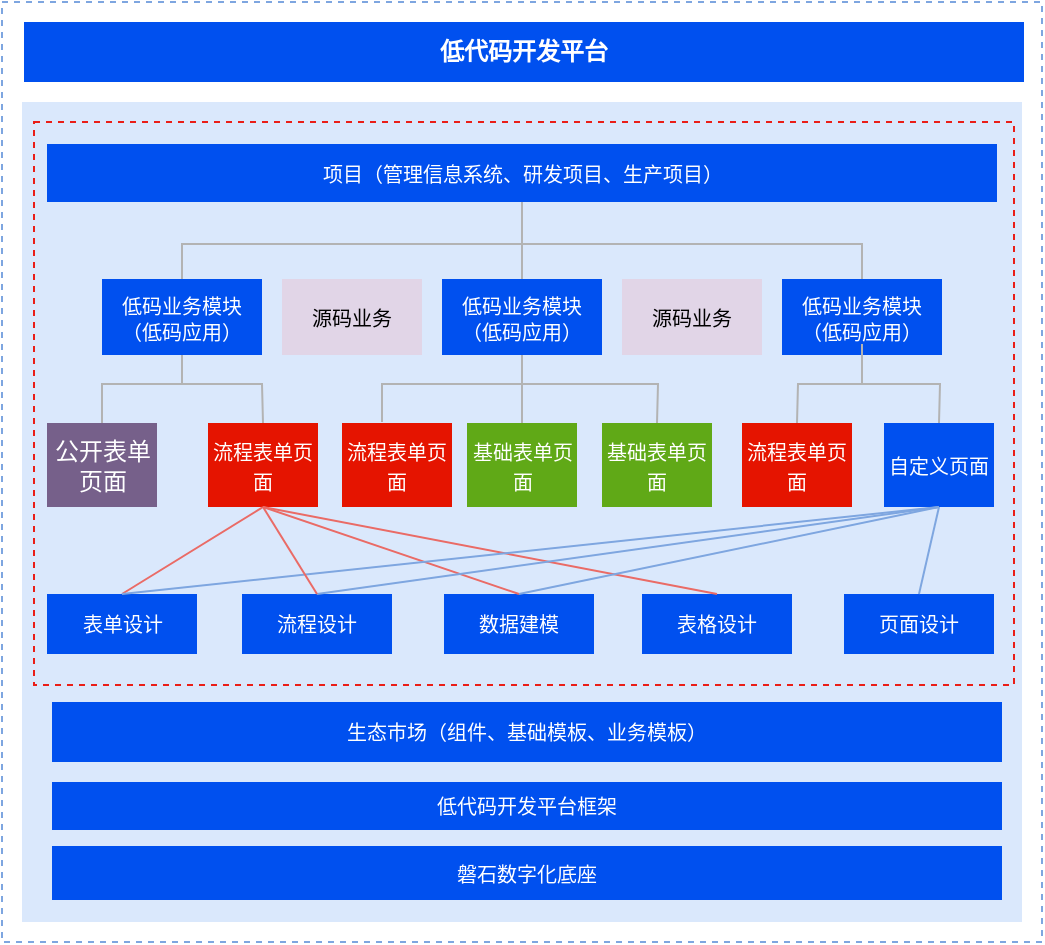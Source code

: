 <mxfile version="24.4.0" type="github">
  <diagram name="第 1 页" id="Xk4DTeO2L7ebXj1VIphF">
    <mxGraphModel dx="989" dy="538" grid="1" gridSize="10" guides="1" tooltips="1" connect="1" arrows="1" fold="1" page="1" pageScale="1" pageWidth="827" pageHeight="1169" math="0" shadow="0">
      <root>
        <mxCell id="0" />
        <mxCell id="1" parent="0" />
        <mxCell id="2grN98Y4-Hv0bliAiQ4v-1" value="0" style="rounded=0;whiteSpace=wrap;html=1;fillColor=none;strokeColor=#7EA6E0;strokeWidth=1;dashed=1;" parent="1" vertex="1">
          <mxGeometry x="320" y="340" width="520" height="470" as="geometry" />
        </mxCell>
        <mxCell id="2grN98Y4-Hv0bliAiQ4v-2" value="" style="rounded=0;whiteSpace=wrap;html=1;strokeColor=none;fillColor=#dae8fc;" parent="1" vertex="1">
          <mxGeometry x="330" y="390" width="500" height="410" as="geometry" />
        </mxCell>
        <mxCell id="2grN98Y4-Hv0bliAiQ4v-3" value="" style="rounded=0;whiteSpace=wrap;html=1;fillColor=none;dashed=1;strokeColor=#EA1E17;" parent="1" vertex="1">
          <mxGeometry x="336" y="400" width="490" height="281.5" as="geometry" />
        </mxCell>
        <mxCell id="2grN98Y4-Hv0bliAiQ4v-35" value="&lt;b style=&quot;&quot;&gt;&lt;font style=&quot;font-size: 12px;&quot;&gt;低代码开发平台&lt;/font&gt;&lt;/b&gt;" style="rounded=0;whiteSpace=wrap;html=1;fillColor=#0050ef;fontColor=#ffffff;strokeColor=none;" parent="1" vertex="1">
          <mxGeometry x="331" y="350" width="500" height="30" as="geometry" />
        </mxCell>
        <mxCell id="2grN98Y4-Hv0bliAiQ4v-36" value="&lt;font style=&quot;font-size: 10px;&quot;&gt;低代码开发平台框架&lt;/font&gt;" style="rounded=0;whiteSpace=wrap;html=1;fillColor=#0050ef;fontColor=#ffffff;strokeColor=none;align=center;" parent="1" vertex="1">
          <mxGeometry x="345" y="730" width="475" height="24" as="geometry" />
        </mxCell>
        <mxCell id="2grN98Y4-Hv0bliAiQ4v-37" value="&lt;font style=&quot;font-size: 10px;&quot;&gt;磐石数字化底座&lt;/font&gt;" style="rounded=0;whiteSpace=wrap;html=1;fillColor=#0050ef;fontColor=#ffffff;strokeColor=none;align=center;" parent="1" vertex="1">
          <mxGeometry x="345" y="762" width="475" height="27" as="geometry" />
        </mxCell>
        <mxCell id="2grN98Y4-Hv0bliAiQ4v-41" value="&lt;span style=&quot;font-size: 10px;&quot;&gt;项目（管理信息系统、研发项目、生产项目）&lt;/span&gt;" style="rounded=0;whiteSpace=wrap;html=1;fillColor=#0050ef;fontColor=#ffffff;strokeColor=none;align=center;" parent="1" vertex="1">
          <mxGeometry x="342.5" y="411" width="475" height="29" as="geometry" />
        </mxCell>
        <mxCell id="2grN98Y4-Hv0bliAiQ4v-42" value="&lt;font style=&quot;font-size: 10px;&quot;&gt;低码业务模块&lt;/font&gt;&lt;div style=&quot;font-size: 10px;&quot;&gt;&lt;font style=&quot;font-size: 10px;&quot;&gt;（低码应用）&lt;/font&gt;&lt;/div&gt;" style="rounded=0;whiteSpace=wrap;html=1;fillColor=#0050ef;fontColor=#ffffff;strokeColor=none;align=center;" parent="1" vertex="1">
          <mxGeometry x="370" y="478.5" width="80" height="38" as="geometry" />
        </mxCell>
        <mxCell id="2grN98Y4-Hv0bliAiQ4v-43" value="&lt;font style=&quot;font-size: 10px;&quot;&gt;流程表单页面&lt;/font&gt;" style="rounded=0;whiteSpace=wrap;html=1;fillColor=#e51400;fontColor=#ffffff;strokeColor=none;align=center;" parent="1" vertex="1">
          <mxGeometry x="423" y="550.5" width="55" height="42" as="geometry" />
        </mxCell>
        <mxCell id="2grN98Y4-Hv0bliAiQ4v-44" value="&lt;font style=&quot;font-size: 10px;&quot;&gt;表单设计&lt;/font&gt;" style="rounded=0;whiteSpace=wrap;html=1;fillColor=#0050ef;fontColor=#ffffff;strokeColor=none;align=center;" parent="1" vertex="1">
          <mxGeometry x="342.5" y="636" width="75" height="30" as="geometry" />
        </mxCell>
        <mxCell id="2grN98Y4-Hv0bliAiQ4v-45" style="edgeStyle=orthogonalEdgeStyle;rounded=0;orthogonalLoop=1;jettySize=auto;html=1;exitX=0.5;exitY=1;exitDx=0;exitDy=0;" parent="1" source="2grN98Y4-Hv0bliAiQ4v-44" target="2grN98Y4-Hv0bliAiQ4v-44" edge="1">
          <mxGeometry relative="1" as="geometry" />
        </mxCell>
        <mxCell id="2grN98Y4-Hv0bliAiQ4v-46" value="&lt;font style=&quot;font-size: 10px;&quot;&gt;低码业务模块&lt;/font&gt;&lt;div style=&quot;font-size: 10px;&quot;&gt;&lt;font style=&quot;font-size: 10px;&quot;&gt;（低码应用）&lt;/font&gt;&lt;/div&gt;" style="rounded=0;whiteSpace=wrap;html=1;fillColor=#0050ef;fontColor=#ffffff;strokeColor=none;align=center;" parent="1" vertex="1">
          <mxGeometry x="540" y="478.5" width="80" height="38" as="geometry" />
        </mxCell>
        <mxCell id="2grN98Y4-Hv0bliAiQ4v-47" value="&lt;font style=&quot;font-size: 10px;&quot;&gt;低码业务模块&lt;/font&gt;&lt;div style=&quot;font-size: 10px;&quot;&gt;&lt;font style=&quot;font-size: 10px;&quot;&gt;（低码应用）&lt;/font&gt;&lt;/div&gt;" style="rounded=0;whiteSpace=wrap;html=1;fillColor=#0050ef;fontColor=#ffffff;strokeColor=none;align=center;" parent="1" vertex="1">
          <mxGeometry x="710" y="478.5" width="80" height="38" as="geometry" />
        </mxCell>
        <mxCell id="2grN98Y4-Hv0bliAiQ4v-48" value="公开表单页面" style="rounded=0;whiteSpace=wrap;html=1;fillColor=#76608a;strokeColor=none;align=center;fontColor=#ffffff;" parent="1" vertex="1">
          <mxGeometry x="342.5" y="550.5" width="55" height="42" as="geometry" />
        </mxCell>
        <mxCell id="2grN98Y4-Hv0bliAiQ4v-49" value="&lt;font style=&quot;font-size: 10px;&quot;&gt;流程表单页面&lt;/font&gt;" style="rounded=0;whiteSpace=wrap;html=1;fillColor=#e51400;fontColor=#ffffff;strokeColor=none;align=center;" parent="1" vertex="1">
          <mxGeometry x="490" y="550.5" width="55" height="42" as="geometry" />
        </mxCell>
        <mxCell id="2grN98Y4-Hv0bliAiQ4v-50" value="&lt;font style=&quot;font-size: 10px;&quot;&gt;基础表单页面&lt;/font&gt;" style="rounded=0;whiteSpace=wrap;html=1;fillColor=#60a917;strokeColor=none;align=center;fontColor=#ffffff;" parent="1" vertex="1">
          <mxGeometry x="552.5" y="550.5" width="55" height="42" as="geometry" />
        </mxCell>
        <mxCell id="2grN98Y4-Hv0bliAiQ4v-51" value="&lt;font style=&quot;font-size: 10px;&quot;&gt;基础表单页面&lt;/font&gt;" style="rounded=0;whiteSpace=wrap;html=1;fillColor=#60a917;strokeColor=none;align=center;fontColor=#ffffff;" parent="1" vertex="1">
          <mxGeometry x="620" y="550.5" width="55" height="42" as="geometry" />
        </mxCell>
        <mxCell id="2grN98Y4-Hv0bliAiQ4v-52" value="&lt;span style=&quot;font-size: 10px;&quot;&gt;流程表单页面&lt;/span&gt;" style="rounded=0;whiteSpace=wrap;html=1;fillColor=#e51400;fontColor=#ffffff;strokeColor=none;align=center;" parent="1" vertex="1">
          <mxGeometry x="690" y="550.5" width="55" height="42" as="geometry" />
        </mxCell>
        <mxCell id="2grN98Y4-Hv0bliAiQ4v-53" value="&lt;font style=&quot;font-size: 10px;&quot;&gt;自定义页面&lt;/font&gt;" style="rounded=0;whiteSpace=wrap;html=1;fillColor=#0050ef;fontColor=#ffffff;strokeColor=none;align=center;" parent="1" vertex="1">
          <mxGeometry x="761" y="550.5" width="55" height="42" as="geometry" />
        </mxCell>
        <mxCell id="2grN98Y4-Hv0bliAiQ4v-54" value="" style="endArrow=none;html=1;rounded=0;exitX=0.5;exitY=0;exitDx=0;exitDy=0;entryX=0.5;entryY=1;entryDx=0;entryDy=0;strokeColor=#B3B3B3;" parent="1" source="2grN98Y4-Hv0bliAiQ4v-42" target="2grN98Y4-Hv0bliAiQ4v-41" edge="1">
          <mxGeometry width="50" height="50" relative="1" as="geometry">
            <mxPoint x="540" y="471" as="sourcePoint" />
            <mxPoint x="590" y="421" as="targetPoint" />
            <Array as="points">
              <mxPoint x="410" y="461" />
              <mxPoint x="580" y="461" />
            </Array>
          </mxGeometry>
        </mxCell>
        <mxCell id="2grN98Y4-Hv0bliAiQ4v-55" value="" style="endArrow=none;html=1;rounded=0;exitX=0.5;exitY=0;exitDx=0;exitDy=0;entryX=0.5;entryY=1;entryDx=0;entryDy=0;strokeColor=#B3B3B3;" parent="1" source="2grN98Y4-Hv0bliAiQ4v-46" target="2grN98Y4-Hv0bliAiQ4v-41" edge="1">
          <mxGeometry width="50" height="50" relative="1" as="geometry">
            <mxPoint x="660" y="441" as="sourcePoint" />
            <mxPoint x="710" y="391" as="targetPoint" />
          </mxGeometry>
        </mxCell>
        <mxCell id="2grN98Y4-Hv0bliAiQ4v-56" value="" style="endArrow=none;html=1;rounded=0;exitX=0.5;exitY=0;exitDx=0;exitDy=0;entryX=0.5;entryY=1;entryDx=0;entryDy=0;strokeColor=#B3B3B3;" parent="1" source="2grN98Y4-Hv0bliAiQ4v-47" target="2grN98Y4-Hv0bliAiQ4v-41" edge="1">
          <mxGeometry width="50" height="50" relative="1" as="geometry">
            <mxPoint x="590" y="484" as="sourcePoint" />
            <mxPoint x="590" y="451" as="targetPoint" />
            <Array as="points">
              <mxPoint x="750" y="461" />
              <mxPoint x="580" y="461" />
            </Array>
          </mxGeometry>
        </mxCell>
        <mxCell id="2grN98Y4-Hv0bliAiQ4v-57" value="" style="endArrow=none;html=1;rounded=0;exitX=0.5;exitY=0;exitDx=0;exitDy=0;entryX=0.5;entryY=1;entryDx=0;entryDy=0;strokeColor=#B3B3B3;" parent="1" source="2grN98Y4-Hv0bliAiQ4v-48" target="2grN98Y4-Hv0bliAiQ4v-42" edge="1">
          <mxGeometry width="50" height="50" relative="1" as="geometry">
            <mxPoint x="520" y="511" as="sourcePoint" />
            <mxPoint x="570" y="461" as="targetPoint" />
            <Array as="points">
              <mxPoint x="370" y="531" />
              <mxPoint x="410" y="531" />
            </Array>
          </mxGeometry>
        </mxCell>
        <mxCell id="2grN98Y4-Hv0bliAiQ4v-58" value="" style="endArrow=none;html=1;rounded=0;exitX=0.5;exitY=0;exitDx=0;exitDy=0;strokeColor=#B3B3B3;" parent="1" source="2grN98Y4-Hv0bliAiQ4v-43" edge="1">
          <mxGeometry width="50" height="50" relative="1" as="geometry">
            <mxPoint x="380" y="560" as="sourcePoint" />
            <mxPoint x="410" y="521" as="targetPoint" />
            <Array as="points">
              <mxPoint x="450" y="531" />
              <mxPoint x="410" y="531" />
            </Array>
          </mxGeometry>
        </mxCell>
        <mxCell id="2grN98Y4-Hv0bliAiQ4v-59" value="" style="endArrow=none;html=1;rounded=0;exitX=0.5;exitY=0;exitDx=0;exitDy=0;entryX=0.5;entryY=1;entryDx=0;entryDy=0;strokeColor=#B3B3B3;" parent="1" target="2grN98Y4-Hv0bliAiQ4v-46" edge="1">
          <mxGeometry width="50" height="50" relative="1" as="geometry">
            <mxPoint x="510" y="550" as="sourcePoint" />
            <mxPoint x="572.5" y="512" as="targetPoint" />
            <Array as="points">
              <mxPoint x="510" y="531" />
              <mxPoint x="580" y="531" />
            </Array>
          </mxGeometry>
        </mxCell>
        <mxCell id="2grN98Y4-Hv0bliAiQ4v-60" value="" style="endArrow=none;html=1;rounded=0;exitX=0.5;exitY=0;exitDx=0;exitDy=0;entryX=0.5;entryY=1;entryDx=0;entryDy=0;strokeColor=#B3B3B3;" parent="1" source="2grN98Y4-Hv0bliAiQ4v-50" target="2grN98Y4-Hv0bliAiQ4v-46" edge="1">
          <mxGeometry width="50" height="50" relative="1" as="geometry">
            <mxPoint x="810" y="441" as="sourcePoint" />
            <mxPoint x="580" y="511" as="targetPoint" />
          </mxGeometry>
        </mxCell>
        <mxCell id="2grN98Y4-Hv0bliAiQ4v-61" value="" style="endArrow=none;html=1;rounded=0;entryX=0.5;entryY=0;entryDx=0;entryDy=0;exitX=0.5;exitY=1;exitDx=0;exitDy=0;strokeColor=#B3B3B3;" parent="1" source="2grN98Y4-Hv0bliAiQ4v-46" target="2grN98Y4-Hv0bliAiQ4v-51" edge="1">
          <mxGeometry width="50" height="50" relative="1" as="geometry">
            <mxPoint x="580" y="521" as="sourcePoint" />
            <mxPoint x="720" y="451" as="targetPoint" />
            <Array as="points">
              <mxPoint x="580" y="531" />
              <mxPoint x="648" y="531" />
            </Array>
          </mxGeometry>
        </mxCell>
        <mxCell id="2grN98Y4-Hv0bliAiQ4v-62" value="" style="endArrow=none;html=1;rounded=0;exitX=0.5;exitY=0;exitDx=0;exitDy=0;strokeColor=#B3B3B3;" parent="1" source="2grN98Y4-Hv0bliAiQ4v-52" edge="1">
          <mxGeometry width="50" height="50" relative="1" as="geometry">
            <mxPoint x="720" y="531" as="sourcePoint" />
            <mxPoint x="750" y="511" as="targetPoint" />
            <Array as="points">
              <mxPoint x="718" y="531" />
              <mxPoint x="750" y="531" />
            </Array>
          </mxGeometry>
        </mxCell>
        <mxCell id="2grN98Y4-Hv0bliAiQ4v-63" value="" style="endArrow=none;html=1;rounded=0;entryX=0.5;entryY=0;entryDx=0;entryDy=0;exitX=0.5;exitY=1;exitDx=0;exitDy=0;strokeColor=#B3B3B3;" parent="1" source="2grN98Y4-Hv0bliAiQ4v-47" target="2grN98Y4-Hv0bliAiQ4v-53" edge="1">
          <mxGeometry width="50" height="50" relative="1" as="geometry">
            <mxPoint x="720" y="531" as="sourcePoint" />
            <mxPoint x="770" y="481" as="targetPoint" />
            <Array as="points">
              <mxPoint x="750" y="531" />
              <mxPoint x="789" y="531" />
            </Array>
          </mxGeometry>
        </mxCell>
        <mxCell id="2grN98Y4-Hv0bliAiQ4v-64" value="&lt;span style=&quot;font-size: 10px;&quot;&gt;源码业务&lt;/span&gt;" style="rounded=0;whiteSpace=wrap;html=1;fillColor=#e1d5e7;strokeColor=none;align=center;" parent="1" vertex="1">
          <mxGeometry x="460" y="478.5" width="70" height="38" as="geometry" />
        </mxCell>
        <mxCell id="2grN98Y4-Hv0bliAiQ4v-65" value="&lt;span style=&quot;font-size: 10px;&quot;&gt;源码业务&lt;/span&gt;" style="rounded=0;whiteSpace=wrap;html=1;fillColor=#e1d5e7;strokeColor=none;align=center;" parent="1" vertex="1">
          <mxGeometry x="630" y="478.5" width="70" height="38" as="geometry" />
        </mxCell>
        <mxCell id="2grN98Y4-Hv0bliAiQ4v-66" value="&lt;font style=&quot;font-size: 10px;&quot;&gt;流程设计&lt;/font&gt;" style="rounded=0;whiteSpace=wrap;html=1;fillColor=#0050ef;fontColor=#ffffff;strokeColor=none;align=center;" parent="1" vertex="1">
          <mxGeometry x="440" y="636" width="75" height="30" as="geometry" />
        </mxCell>
        <mxCell id="2grN98Y4-Hv0bliAiQ4v-67" value="&lt;font style=&quot;font-size: 10px;&quot;&gt;数据建模&lt;/font&gt;" style="rounded=0;whiteSpace=wrap;html=1;fillColor=#0050ef;fontColor=#ffffff;strokeColor=none;align=center;" parent="1" vertex="1">
          <mxGeometry x="541" y="636" width="75" height="30" as="geometry" />
        </mxCell>
        <mxCell id="2grN98Y4-Hv0bliAiQ4v-68" value="&lt;font style=&quot;font-size: 10px;&quot;&gt;页面设计&lt;/font&gt;" style="rounded=0;whiteSpace=wrap;html=1;fillColor=#0050ef;fontColor=#ffffff;strokeColor=none;align=center;" parent="1" vertex="1">
          <mxGeometry x="741" y="636" width="75" height="30" as="geometry" />
        </mxCell>
        <mxCell id="2grN98Y4-Hv0bliAiQ4v-69" value="&lt;font style=&quot;font-size: 10px;&quot;&gt;表格设计&lt;/font&gt;" style="rounded=0;whiteSpace=wrap;html=1;fillColor=#0050ef;fontColor=#ffffff;strokeColor=none;align=center;" parent="1" vertex="1">
          <mxGeometry x="640" y="636" width="75" height="30" as="geometry" />
        </mxCell>
        <mxCell id="2grN98Y4-Hv0bliAiQ4v-70" value="" style="endArrow=none;html=1;rounded=0;exitX=0.5;exitY=0;exitDx=0;exitDy=0;strokeColor=#EA6B66;entryX=0.5;entryY=1;entryDx=0;entryDy=0;" parent="1" source="2grN98Y4-Hv0bliAiQ4v-44" target="2grN98Y4-Hv0bliAiQ4v-43" edge="1">
          <mxGeometry width="50" height="50" relative="1" as="geometry">
            <mxPoint x="610" y="561" as="sourcePoint" />
            <mxPoint x="450" y="598" as="targetPoint" />
          </mxGeometry>
        </mxCell>
        <mxCell id="2grN98Y4-Hv0bliAiQ4v-71" value="" style="endArrow=none;html=1;rounded=0;exitX=0.5;exitY=0;exitDx=0;exitDy=0;strokeColor=#EA6B66;entryX=0.5;entryY=1;entryDx=0;entryDy=0;" parent="1" source="2grN98Y4-Hv0bliAiQ4v-67" target="2grN98Y4-Hv0bliAiQ4v-43" edge="1">
          <mxGeometry width="50" height="50" relative="1" as="geometry">
            <mxPoint x="390" y="646" as="sourcePoint" />
            <mxPoint x="450" y="598" as="targetPoint" />
          </mxGeometry>
        </mxCell>
        <mxCell id="2grN98Y4-Hv0bliAiQ4v-72" value="" style="endArrow=none;html=1;rounded=0;exitX=0.5;exitY=0;exitDx=0;exitDy=0;entryX=0.5;entryY=1;entryDx=0;entryDy=0;strokeColor=#EA6B66;" parent="1" source="2grN98Y4-Hv0bliAiQ4v-69" target="2grN98Y4-Hv0bliAiQ4v-43" edge="1">
          <mxGeometry width="50" height="50" relative="1" as="geometry">
            <mxPoint x="675" y="637.5" as="sourcePoint" />
            <mxPoint x="367.5" y="592.5" as="targetPoint" />
          </mxGeometry>
        </mxCell>
        <mxCell id="2grN98Y4-Hv0bliAiQ4v-73" value="" style="endArrow=none;html=1;rounded=0;entryX=0.5;entryY=1;entryDx=0;entryDy=0;exitX=0.5;exitY=0;exitDx=0;exitDy=0;strokeColor=#7EA6E0;" parent="1" source="2grN98Y4-Hv0bliAiQ4v-68" target="2grN98Y4-Hv0bliAiQ4v-53" edge="1">
          <mxGeometry width="50" height="50" relative="1" as="geometry">
            <mxPoint x="600" y="661" as="sourcePoint" />
            <mxPoint x="650" y="611" as="targetPoint" />
          </mxGeometry>
        </mxCell>
        <mxCell id="2grN98Y4-Hv0bliAiQ4v-74" value="" style="endArrow=none;html=1;rounded=0;entryX=0.5;entryY=1;entryDx=0;entryDy=0;exitX=0.5;exitY=0;exitDx=0;exitDy=0;strokeColor=#7EA6E0;" parent="1" source="2grN98Y4-Hv0bliAiQ4v-67" target="2grN98Y4-Hv0bliAiQ4v-53" edge="1">
          <mxGeometry width="50" height="50" relative="1" as="geometry">
            <mxPoint x="789" y="646" as="sourcePoint" />
            <mxPoint x="799" y="603" as="targetPoint" />
          </mxGeometry>
        </mxCell>
        <mxCell id="2grN98Y4-Hv0bliAiQ4v-75" value="" style="endArrow=none;html=1;rounded=0;entryX=0.5;entryY=1;entryDx=0;entryDy=0;exitX=0.5;exitY=0;exitDx=0;exitDy=0;strokeColor=#7EA6E0;" parent="1" source="2grN98Y4-Hv0bliAiQ4v-66" target="2grN98Y4-Hv0bliAiQ4v-53" edge="1">
          <mxGeometry width="50" height="50" relative="1" as="geometry">
            <mxPoint x="589" y="646" as="sourcePoint" />
            <mxPoint x="799" y="603" as="targetPoint" />
          </mxGeometry>
        </mxCell>
        <mxCell id="2grN98Y4-Hv0bliAiQ4v-76" value="" style="endArrow=none;html=1;rounded=0;entryX=0.5;entryY=1;entryDx=0;entryDy=0;exitX=0.5;exitY=0;exitDx=0;exitDy=0;strokeColor=#7EA6E0;" parent="1" source="2grN98Y4-Hv0bliAiQ4v-44" target="2grN98Y4-Hv0bliAiQ4v-53" edge="1">
          <mxGeometry width="50" height="50" relative="1" as="geometry">
            <mxPoint x="488" y="646" as="sourcePoint" />
            <mxPoint x="799" y="603" as="targetPoint" />
          </mxGeometry>
        </mxCell>
        <mxCell id="2grN98Y4-Hv0bliAiQ4v-77" value="" style="endArrow=none;html=1;rounded=0;exitX=0.5;exitY=0;exitDx=0;exitDy=0;strokeColor=#EA6B66;entryX=0.5;entryY=1;entryDx=0;entryDy=0;" parent="1" source="2grN98Y4-Hv0bliAiQ4v-66" target="2grN98Y4-Hv0bliAiQ4v-43" edge="1">
          <mxGeometry width="50" height="50" relative="1" as="geometry">
            <mxPoint x="390" y="646" as="sourcePoint" />
            <mxPoint x="461" y="603" as="targetPoint" />
          </mxGeometry>
        </mxCell>
        <mxCell id="Bs9pkw0BLUhhkMPPzYj--1" value="&lt;span style=&quot;font-size: 10px;&quot;&gt;生态市场（组件、基础模板、业务模板）&lt;/span&gt;" style="rounded=0;whiteSpace=wrap;html=1;fillColor=#0050ef;fontColor=#ffffff;strokeColor=none;align=center;" vertex="1" parent="1">
          <mxGeometry x="345" y="690" width="475" height="30" as="geometry" />
        </mxCell>
      </root>
    </mxGraphModel>
  </diagram>
</mxfile>
